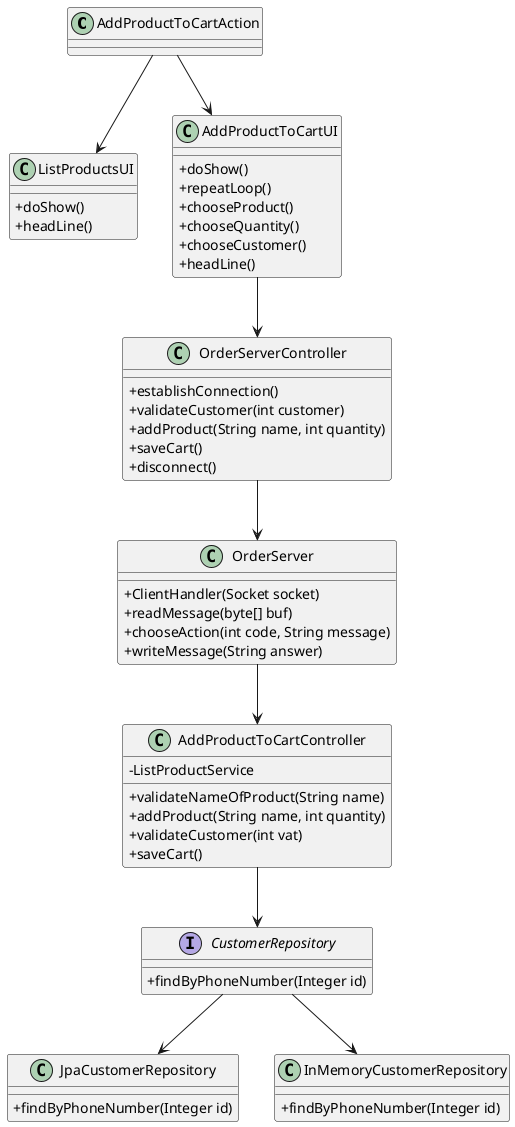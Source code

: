 @startuml
skinparam classAttributeIconSize 0

AddProductToCartAction -->ListProductsUI
AddProductToCartAction -->AddProductToCartUI
AddProductToCartUI --> OrderServerController
OrderServerController -->OrderServer
OrderServer --> AddProductToCartController
AddProductToCartController --> CustomerRepository
CustomerRepository --> JpaCustomerRepository
CustomerRepository --> InMemoryCustomerRepository

class ListProductsUI{
 +doShow()
 +headLine()
}

class AddProductToCartUI{
 +doShow()
 +repeatLoop()
 +chooseProduct()
 +chooseQuantity()
 +chooseCustomer()
 +headLine()
}

class OrderServerController{
+establishConnection()
+validateCustomer(int customer)
+addProduct(String name, int quantity)
+saveCart()
+disconnect()
}

class OrderServer{
+ClientHandler(Socket socket)
+readMessage(byte[] buf)
+chooseAction(int code, String message)
+writeMessage(String answer)
}
class AddProductToCartController{
-ListProductService
+validateNameOfProduct(String name)
+addProduct(String name, int quantity)
+validateCustomer(int vat)
+saveCart()
}

interface CustomerRepository{
+findByPhoneNumber(Integer id)
}

class JpaCustomerRepository{
+findByPhoneNumber(Integer id)
}

class InMemoryCustomerRepository{
+findByPhoneNumber(Integer id)
}
@enduml